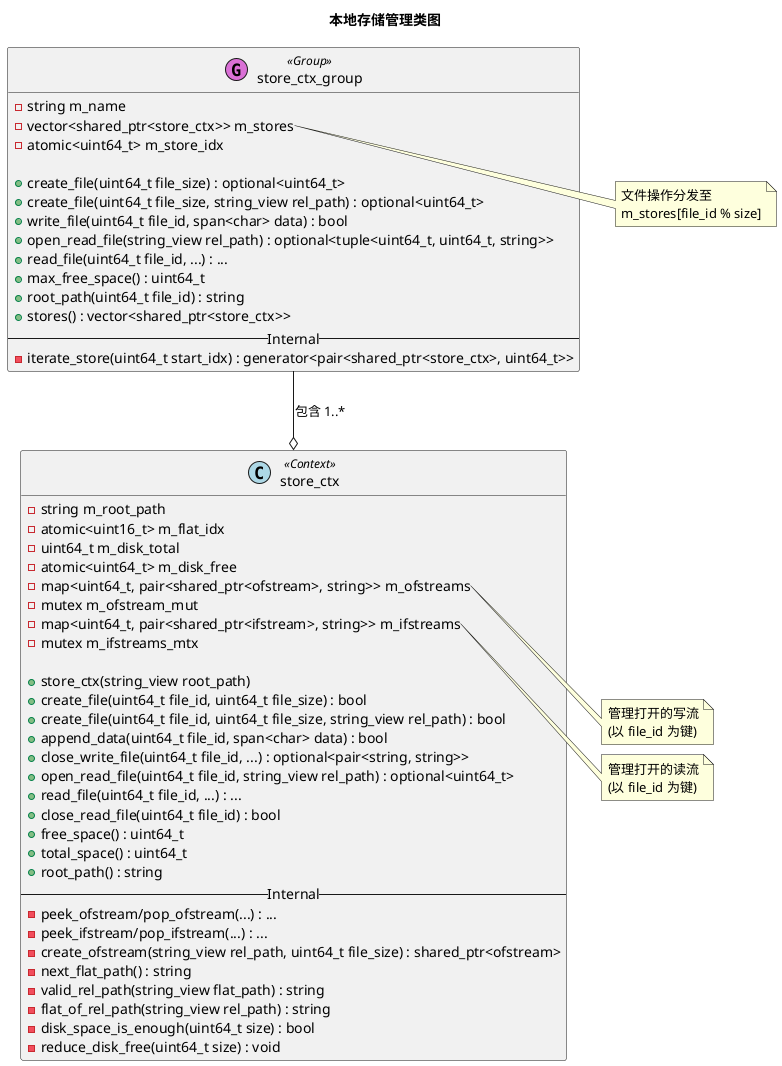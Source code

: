@startuml

title 本地存储管理类图

class "store_ctx_group" <<(G,orchid) Group>> {
  -string m_name
  -vector<shared_ptr<store_ctx>> m_stores
  -atomic<uint64_t> m_store_idx

  +create_file(uint64_t file_size) : optional<uint64_t>
  +create_file(uint64_t file_size, string_view rel_path) : optional<uint64_t>
  +write_file(uint64_t file_id, span<char> data) : bool
  +open_read_file(string_view rel_path) : optional<tuple<uint64_t, uint64_t, string>>
  +read_file(uint64_t file_id, ...) : ...
  +max_free_space() : uint64_t
  +root_path(uint64_t file_id) : string
  +stores() : vector<shared_ptr<store_ctx>>
  -- Internal --
  -iterate_store(uint64_t start_idx) : generator<pair<shared_ptr<store_ctx>, uint64_t>>
}

class "store_ctx" <<(C,lightblue) Context>> {
  -string m_root_path
  -atomic<uint16_t> m_flat_idx
  -uint64_t m_disk_total
  -atomic<uint64_t> m_disk_free
  -map<uint64_t, pair<shared_ptr<ofstream>, string>> m_ofstreams
  -mutex m_ofstream_mut
  -map<uint64_t, pair<shared_ptr<ifstream>, string>> m_ifstreams
  -mutex m_ifstreams_mtx

  +store_ctx(string_view root_path)
  +create_file(uint64_t file_id, uint64_t file_size) : bool
  +create_file(uint64_t file_id, uint64_t file_size, string_view rel_path) : bool
  +append_data(uint64_t file_id, span<char> data) : bool
  +close_write_file(uint64_t file_id, ...) : optional<pair<string, string>>
  +open_read_file(uint64_t file_id, string_view rel_path) : optional<uint64_t>
  +read_file(uint64_t file_id, ...) : ...
  +close_read_file(uint64_t file_id) : bool
  +free_space() : uint64_t
  +total_space() : uint64_t
  +root_path() : string
  -- Internal --
  -peek_ofstream/pop_ofstream(...) : ...
  -peek_ifstream/pop_ifstream(...) : ...
  -create_ofstream(string_view rel_path, uint64_t file_size) : shared_ptr<ofstream>
  -next_flat_path() : string
  -valid_rel_path(string_view flat_path) : string
  -flat_of_rel_path(string_view rel_path) : string
  -disk_space_is_enough(uint64_t size) : bool
  -reduce_disk_free(uint64_t size) : void
}

store_ctx_group --o store_ctx : 包含 1..*

note right of store_ctx_group::m_stores
文件操作分发至
m_stores[file_id % size]
end note

note right of store_ctx::m_ofstreams
管理打开的写流
(以 file_id 为键)
end note
note right of store_ctx::m_ifstreams
管理打开的读流
(以 file_id 为键)
end note

@enduml


@startuml

title store_ctx 本地存储布局示意

folder "root_path\n(如 /dfs/storage_1/hot)" as Root {
  folder "00" as Dir00 #AliceBlue
  folder "01" as Dir01 #AliceBlue
  folder "..." as DirXX #AliceBlue
  folder "FF" as DirFF #AliceBlue
}

folder "00" as SubDir00_Ex #LightSkyBlue {
  folder "00" as Sub0000 #LightGreen
  folder "01" as Sub0001 #LightGreen
  folder "..." as Sub00YY #LightGreen
  folder "FF" as Sub00FF #LightGreen
}

Root --> Dir00 : 包含
Root --> Dir01
Root --> DirXX
Root --> DirFF

Dir00 --> SubDir00_Ex : 包含

SubDir00_Ex --> Sub0000 : 包含
SubDir00_Ex --> Sub0001
SubDir00_Ex --> Sub00YY
SubDir00_Ex --> Sub00FF

artifact "abc.txt_nIk6cAOx" as File1 #orange
artifact "xyz.dat_AbCdEfGh" as File2 #orange
artifact "..." as OtherFiles #orange

Sub0000 --> File1 : 存储于
Sub0000 --> File2 : 存储于
' 连接到 Sub0000 表示文件存储在该目录下

note top of Root : store_ctx 管理的根目录
note top of DirXX : 第一层子目录 (00-FF)\n基于 m_flat_idx >> 8
note top of Sub00YY : 第二层子目录 (00-FF)\n基于 m_flat_idx & 0xFF\n组合形成 扁平路径 (flat_path)
note right of File1 : 实际存储文件名\n包含 用户文件名 + 随机后缀\n形成 相对路径 (rel_path)\n如 00/00/abc.txt_nIk6cAOx

@enduml


@startuml

' skinparam SequenceParticipantFontSize 22
' skinparam SequenceArrowFontSize 20
' skinparam SequenceBoxFontSize 20
' skinparam TitleFontSize 28

title 文件下载查找流程 (存储节点内部，store_ctx_group)

participant "客户端请求处理函数\n(如 cs_download_start_handle)" as Handler
participant "store_ctx_group\n(如 热存储组)" as Group #orchid
participant "store_ctx A" as StoreA #lightblue
participant "store_ctx B" as StoreB #lightblue
participant "操作系统/文件系统" as OS

Handler -> Group : 1. open_read_file(rel_path)\n
activate Group

Group -> Group : 2. 遍历内部 store_ctx 列表\n(StoreA, StoreB, ...)

  loop 遍历每个 store_ctx 直到找到文件或遍历结束
    Group -> StoreA : 3a. open_read_file(candidate_file_id, rel_path)\n// candidate_file_id 由 group 生成
      activate StoreA
      StoreA -> OS : 4a. 尝试在 StoreA 的 root_path 下打开文件:\n root_path_A/rel_path
      activate OS
      alt 文件存在于 StoreA
        OS --> StoreA : 5a. 成功打开, 返回文件句柄
        deactivate OS
        StoreA -> StoreA : 6a. 获取文件大小,\n关联 candidate_file_id 与 ifstream
        StoreA --> Group : 7a. 返回 Optional(文件大小 value)\n(表示文件找到)
        deactivate StoreA
        Group --> Handler : 8. 返回 tuple(\n  candidate_file_id, \n  文件大小, \n  StoreA 绝对路径\n)
          deactivate Group

        else 文件不存在于 StoreA 或打开失败
          OS --> StoreA : 5b. 文件不存在/打开失败
          deactivate OS
          StoreA --> Group : 7b. 返回 Optional(nullopt)\n(表示文件未找到于此 store_ctx)
          deactivate StoreA
          end alt

          Group -> StoreB : 3b. open_read_file(another_candidate_file_id, rel_path)\n// 继续尝试 StoreB
            activate StoreB
            StoreB -> OS : 4b. 尝试在 StoreB 的 root_path 下打开文件:\n root_path_B/rel_path
            activate OS
            alt 文件存在于 StoreB
              OS --> StoreB : 5c. 成功打开...
              deactivate OS
              StoreB -> StoreB : 6c. 获取文件大小...
              StoreB --> Group : 7c. 返回 Optional(文件大小 value)
              deactivate StoreB
              Group --> Handler : 8. 返回 tuple(\n another_candidate_file_id, \n 文件大小, \n StoreB 绝对路径\n)
                deactivate Group

              else 文件不存在于 StoreB 或打开失败
                OS --> StoreB : 5d. 文件不存在...
                deactivate OS
                StoreB --> Group : 7d. 返回 Optional(nullopt)
                deactivate StoreB
                end alt

                ... 继续遍历组内其他 store_ctx ...

                end loop

                Group --> Handler : 9. 返回 Optional(nullopt)\n(所有 store_ctx 均未找到)
                  deactivate Group

                  @enduml